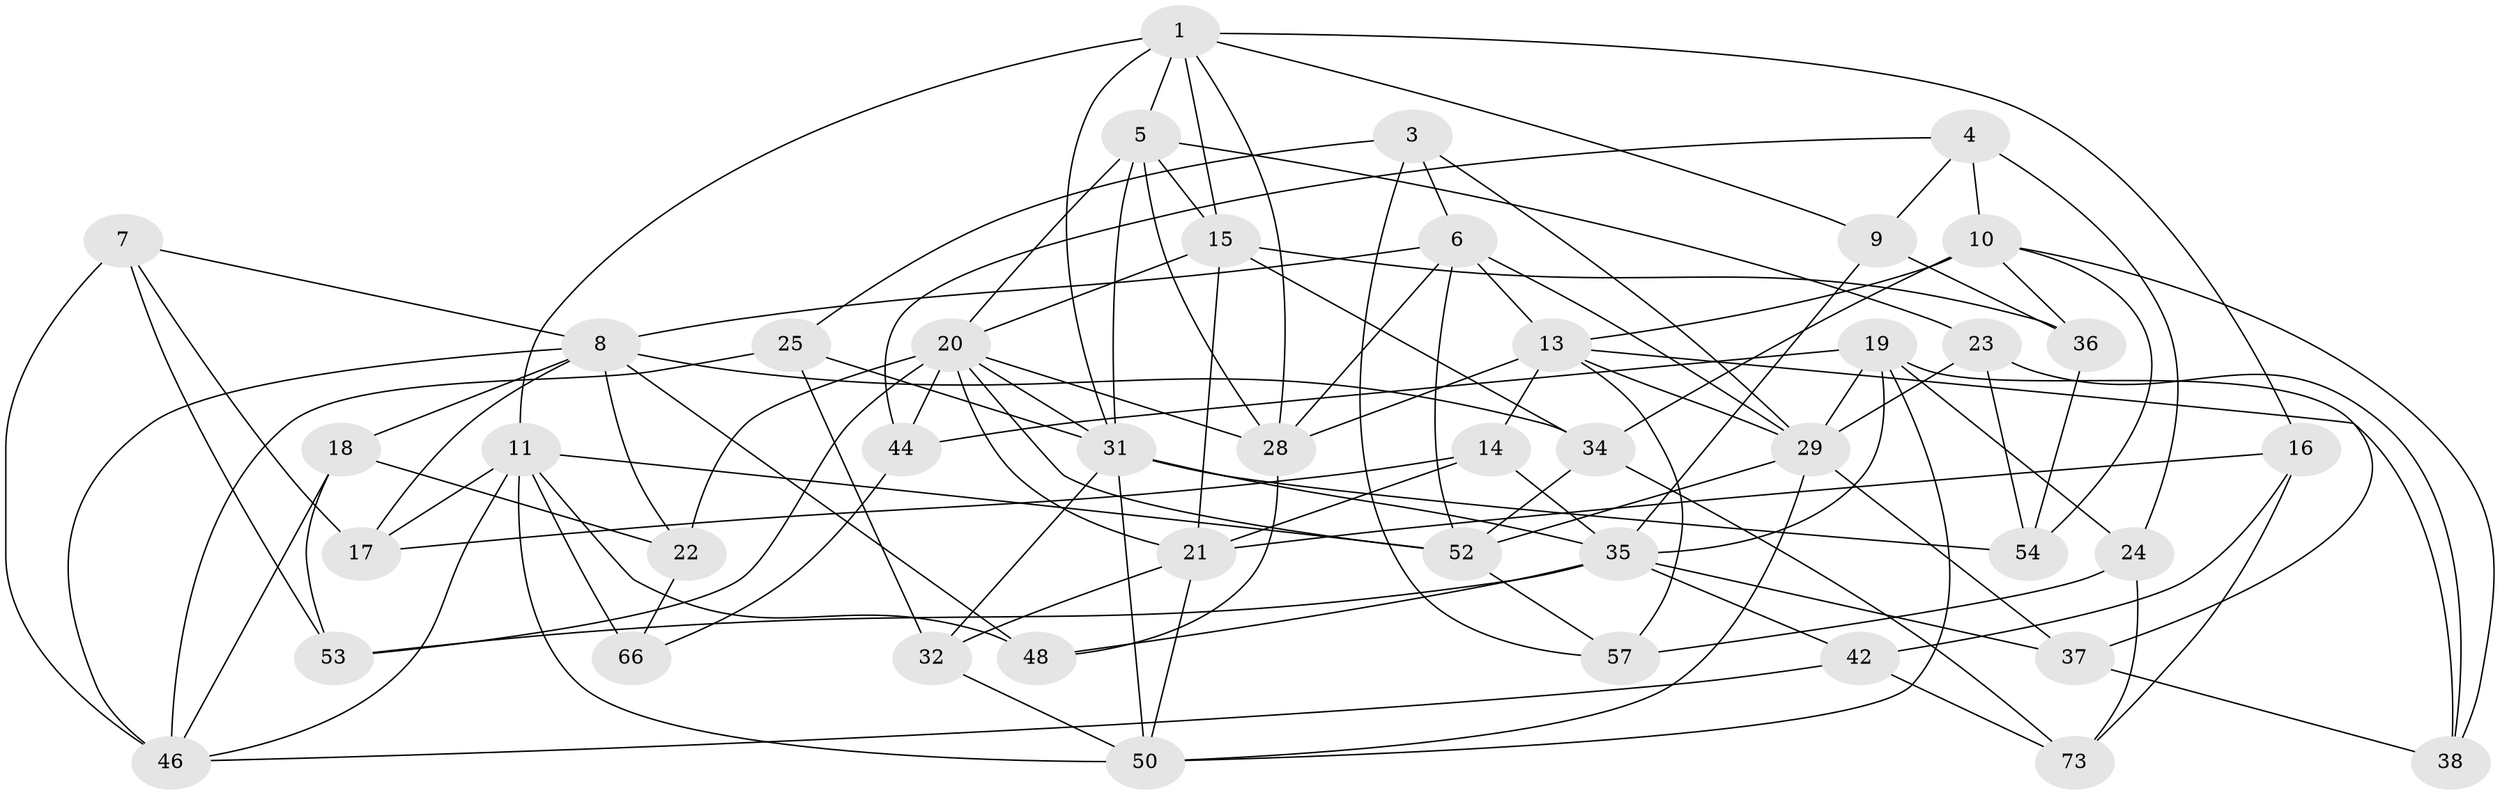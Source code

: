 // original degree distribution, {4: 1.0}
// Generated by graph-tools (version 1.1) at 2025/20/03/04/25 18:20:45]
// undirected, 43 vertices, 111 edges
graph export_dot {
graph [start="1"]
  node [color=gray90,style=filled];
  1 [super="+2"];
  3;
  4;
  5 [super="+49"];
  6 [super="+33"];
  7;
  8 [super="+26"];
  9;
  10 [super="+55"];
  11 [super="+12"];
  13 [super="+59+68"];
  14;
  15 [super="+58"];
  16;
  17;
  18;
  19 [super="+61"];
  20 [super="+70+27"];
  21 [super="+30"];
  22;
  23;
  24;
  25;
  28 [super="+63"];
  29 [super="+39+56"];
  31 [super="+45"];
  32;
  34 [super="+47"];
  35 [super="+41+65"];
  36;
  37;
  38;
  42;
  44;
  46 [super="+64"];
  48;
  50 [super="+67"];
  52 [super="+72"];
  53;
  54;
  57;
  66;
  73;
  1 -- 11;
  1 -- 15;
  1 -- 28;
  1 -- 16;
  1 -- 5 [weight=2];
  1 -- 9;
  1 -- 31;
  3 -- 57;
  3 -- 25;
  3 -- 6;
  3 -- 29;
  4 -- 44;
  4 -- 24;
  4 -- 9;
  4 -- 10;
  5 -- 28;
  5 -- 15;
  5 -- 23;
  5 -- 31;
  5 -- 20 [weight=2];
  6 -- 8;
  6 -- 28;
  6 -- 52;
  6 -- 13;
  6 -- 29;
  7 -- 17;
  7 -- 46;
  7 -- 53;
  7 -- 8;
  8 -- 48;
  8 -- 17;
  8 -- 18;
  8 -- 34;
  8 -- 22;
  8 -- 46;
  9 -- 36;
  9 -- 35;
  10 -- 36;
  10 -- 34 [weight=2];
  10 -- 13 [weight=2];
  10 -- 38;
  10 -- 54;
  11 -- 66 [weight=2];
  11 -- 46;
  11 -- 48;
  11 -- 17;
  11 -- 50;
  11 -- 52;
  13 -- 38;
  13 -- 28;
  13 -- 57;
  13 -- 29;
  13 -- 14;
  14 -- 17;
  14 -- 21;
  14 -- 35;
  15 -- 34;
  15 -- 36;
  15 -- 21;
  15 -- 20;
  16 -- 42;
  16 -- 21;
  16 -- 73;
  18 -- 22;
  18 -- 46;
  18 -- 53;
  19 -- 24;
  19 -- 35;
  19 -- 44;
  19 -- 50;
  19 -- 37;
  19 -- 29;
  20 -- 53;
  20 -- 31;
  20 -- 28;
  20 -- 22;
  20 -- 21;
  20 -- 52;
  20 -- 44;
  21 -- 32;
  21 -- 50;
  22 -- 66;
  23 -- 38;
  23 -- 54;
  23 -- 29;
  24 -- 73;
  24 -- 57;
  25 -- 32;
  25 -- 31;
  25 -- 46;
  28 -- 48;
  29 -- 52;
  29 -- 50;
  29 -- 37;
  31 -- 32;
  31 -- 54;
  31 -- 50;
  31 -- 35;
  32 -- 50;
  34 -- 52;
  34 -- 73;
  35 -- 42;
  35 -- 48;
  35 -- 37;
  35 -- 53;
  36 -- 54;
  37 -- 38;
  42 -- 73;
  42 -- 46;
  44 -- 66;
  52 -- 57;
}
